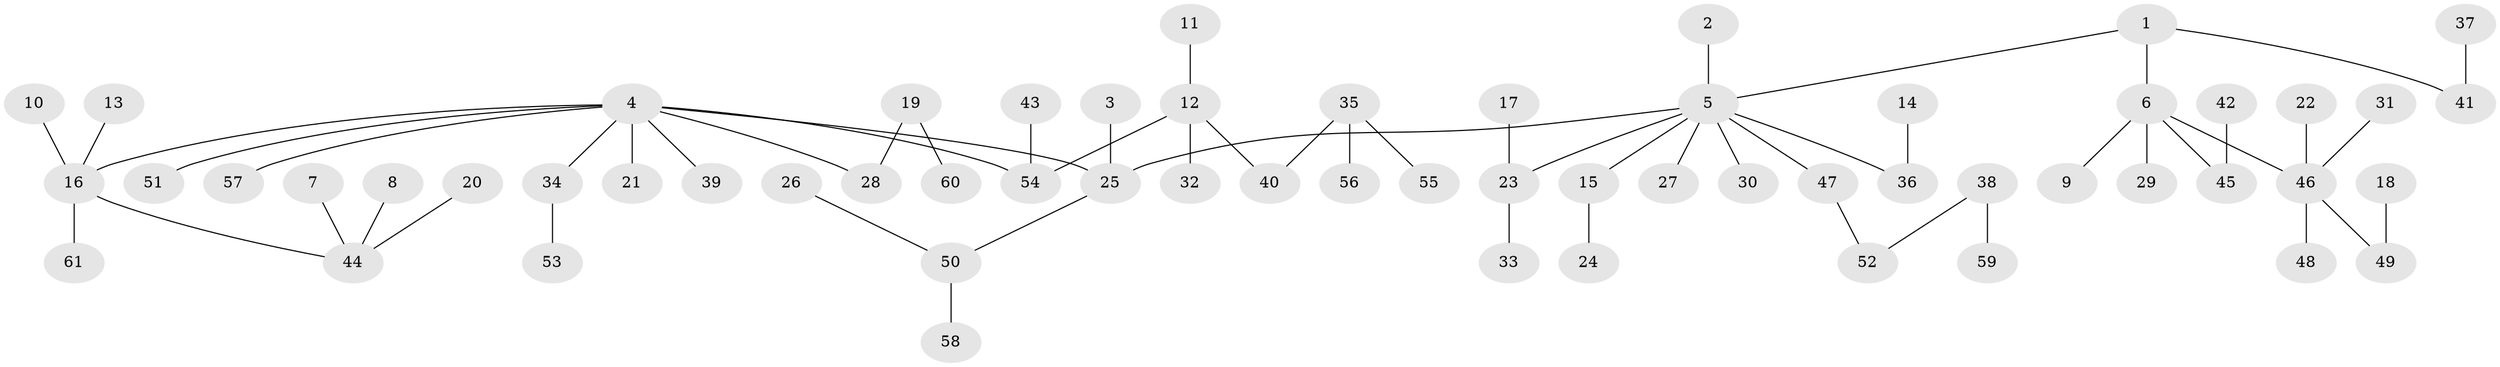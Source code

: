 // original degree distribution, {4: 0.06611570247933884, 5: 0.03305785123966942, 6: 0.01652892561983471, 3: 0.1322314049586777, 8: 0.008264462809917356, 1: 0.49586776859504134, 2: 0.24793388429752067}
// Generated by graph-tools (version 1.1) at 2025/26/03/09/25 03:26:29]
// undirected, 61 vertices, 60 edges
graph export_dot {
graph [start="1"]
  node [color=gray90,style=filled];
  1;
  2;
  3;
  4;
  5;
  6;
  7;
  8;
  9;
  10;
  11;
  12;
  13;
  14;
  15;
  16;
  17;
  18;
  19;
  20;
  21;
  22;
  23;
  24;
  25;
  26;
  27;
  28;
  29;
  30;
  31;
  32;
  33;
  34;
  35;
  36;
  37;
  38;
  39;
  40;
  41;
  42;
  43;
  44;
  45;
  46;
  47;
  48;
  49;
  50;
  51;
  52;
  53;
  54;
  55;
  56;
  57;
  58;
  59;
  60;
  61;
  1 -- 5 [weight=1.0];
  1 -- 6 [weight=1.0];
  1 -- 41 [weight=1.0];
  2 -- 5 [weight=1.0];
  3 -- 25 [weight=1.0];
  4 -- 16 [weight=1.0];
  4 -- 21 [weight=1.0];
  4 -- 25 [weight=1.0];
  4 -- 28 [weight=1.0];
  4 -- 34 [weight=1.0];
  4 -- 39 [weight=1.0];
  4 -- 51 [weight=1.0];
  4 -- 54 [weight=1.0];
  4 -- 57 [weight=1.0];
  5 -- 15 [weight=1.0];
  5 -- 23 [weight=1.0];
  5 -- 25 [weight=1.0];
  5 -- 27 [weight=1.0];
  5 -- 30 [weight=1.0];
  5 -- 36 [weight=1.0];
  5 -- 47 [weight=1.0];
  6 -- 9 [weight=1.0];
  6 -- 29 [weight=1.0];
  6 -- 45 [weight=1.0];
  6 -- 46 [weight=1.0];
  7 -- 44 [weight=1.0];
  8 -- 44 [weight=1.0];
  10 -- 16 [weight=1.0];
  11 -- 12 [weight=1.0];
  12 -- 32 [weight=1.0];
  12 -- 40 [weight=1.0];
  12 -- 54 [weight=1.0];
  13 -- 16 [weight=1.0];
  14 -- 36 [weight=1.0];
  15 -- 24 [weight=1.0];
  16 -- 44 [weight=1.0];
  16 -- 61 [weight=1.0];
  17 -- 23 [weight=1.0];
  18 -- 49 [weight=1.0];
  19 -- 28 [weight=1.0];
  19 -- 60 [weight=1.0];
  20 -- 44 [weight=1.0];
  22 -- 46 [weight=1.0];
  23 -- 33 [weight=1.0];
  25 -- 50 [weight=1.0];
  26 -- 50 [weight=1.0];
  31 -- 46 [weight=1.0];
  34 -- 53 [weight=1.0];
  35 -- 40 [weight=1.0];
  35 -- 55 [weight=1.0];
  35 -- 56 [weight=1.0];
  37 -- 41 [weight=1.0];
  38 -- 52 [weight=1.0];
  38 -- 59 [weight=1.0];
  42 -- 45 [weight=1.0];
  43 -- 54 [weight=1.0];
  46 -- 48 [weight=1.0];
  46 -- 49 [weight=1.0];
  47 -- 52 [weight=1.0];
  50 -- 58 [weight=1.0];
}
